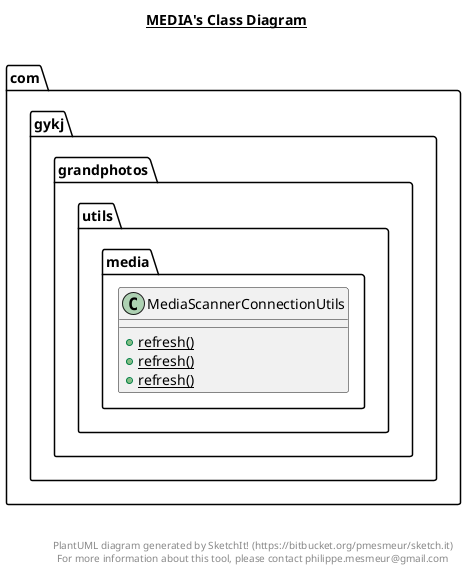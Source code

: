@startuml

title __MEDIA's Class Diagram__\n

  namespace com.gykj.grandphotos {
    namespace utils.media {
      class com.gykj.grandphotos.utils.media.MediaScannerConnectionUtils {
          {static} + refresh()
          {static} + refresh()
          {static} + refresh()
      }
    }
  }
  



right footer


PlantUML diagram generated by SketchIt! (https://bitbucket.org/pmesmeur/sketch.it)
For more information about this tool, please contact philippe.mesmeur@gmail.com
endfooter

@enduml
